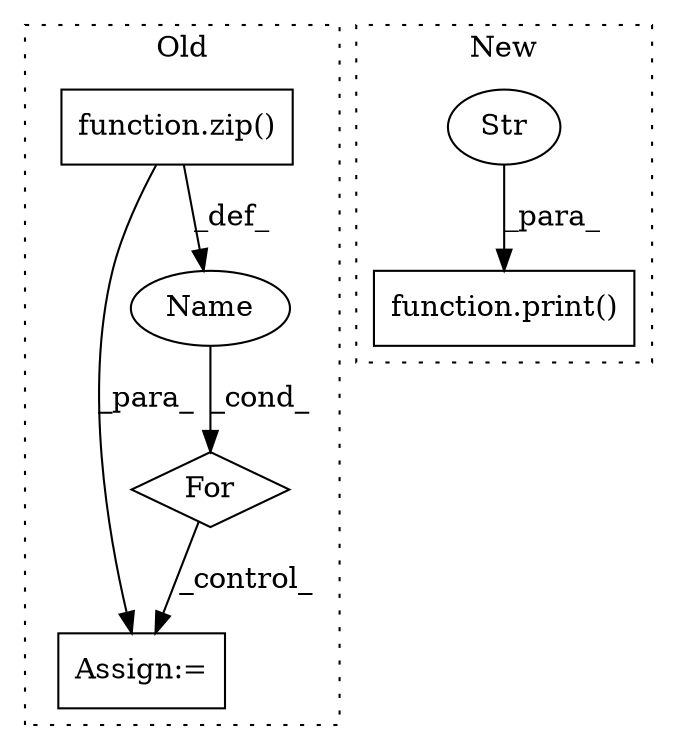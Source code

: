 digraph G {
subgraph cluster0 {
1 [label="function.zip()" a="75" s="891,920" l="4,1" shape="box"];
3 [label="For" a="107" s="871,921" l="4,10" shape="diamond"];
4 [label="Assign:=" a="68" s="992" l="3" shape="box"];
5 [label="Name" a="87" s="880" l="7" shape="ellipse"];
label = "Old";
style="dotted";
}
subgraph cluster1 {
2 [label="function.print()" a="75" s="768,791" l="6,1" shape="box"];
6 [label="Str" a="66" s="774" l="17" shape="ellipse"];
label = "New";
style="dotted";
}
1 -> 4 [label="_para_"];
1 -> 5 [label="_def_"];
3 -> 4 [label="_control_"];
5 -> 3 [label="_cond_"];
6 -> 2 [label="_para_"];
}